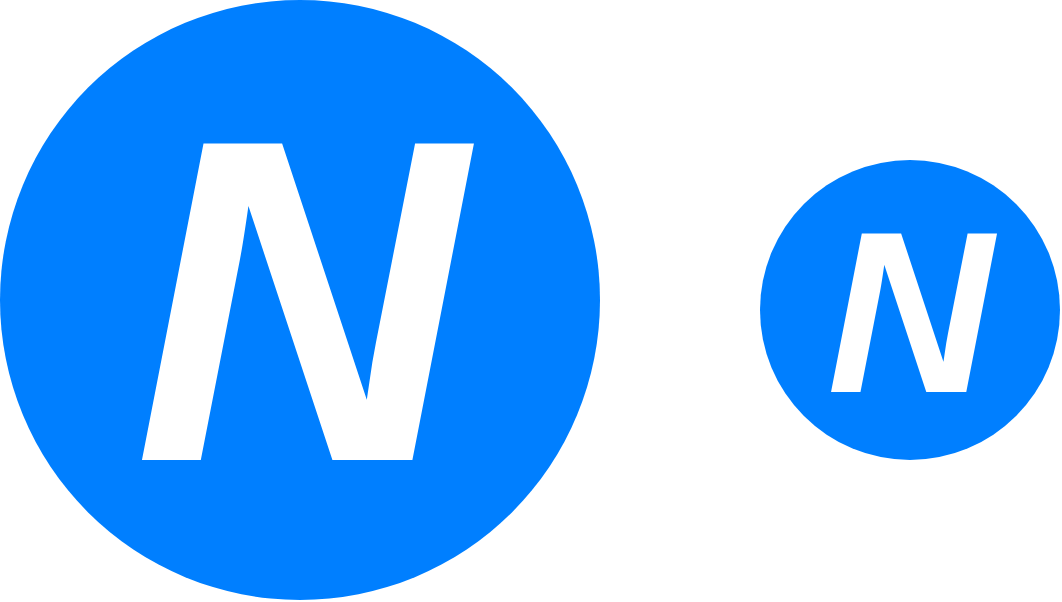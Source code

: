 <mxfile version="12.7.9" type="github">
  <diagram id="KAdQ4zuXOhQmlQB0jqn_" name="Page-1">
    <mxGraphModel dx="1422" dy="741" grid="1" gridSize="10" guides="1" tooltips="1" connect="1" arrows="1" fold="1" page="1" pageScale="1" pageWidth="827" pageHeight="1169" math="0" shadow="0">
      <root>
        <mxCell id="0" />
        <mxCell id="1" parent="0" />
        <mxCell id="qkEaT89xuoA2V17u_yvj-1" value="&lt;b style=&quot;font-size: 230px;&quot;&gt;&lt;font color=&quot;#ffffff&quot; style=&quot;font-size: 230px;&quot;&gt;N&lt;/font&gt;&lt;/b&gt;" style="ellipse;whiteSpace=wrap;html=1;aspect=fixed;strokeColor=none;fillColor=#007FFF;fontSize=230;fontStyle=2;verticalAlign=middle;align=center;" parent="1" vertex="1">
          <mxGeometry x="60" y="40" width="300" height="300" as="geometry" />
        </mxCell>
        <mxCell id="WJQeXLOzecwXVlfChh9k-1" value="&lt;b style=&quot;font-size: 115px;&quot;&gt;&lt;font color=&quot;#ffffff&quot; style=&quot;font-size: 115px;&quot;&gt;N&lt;/font&gt;&lt;/b&gt;" style="ellipse;whiteSpace=wrap;html=1;aspect=fixed;strokeColor=none;fillColor=#007FFF;fontSize=115;fontStyle=2;verticalAlign=middle;align=center;" vertex="1" parent="1">
          <mxGeometry x="440" y="120" width="150" height="150" as="geometry" />
        </mxCell>
      </root>
    </mxGraphModel>
  </diagram>
</mxfile>
